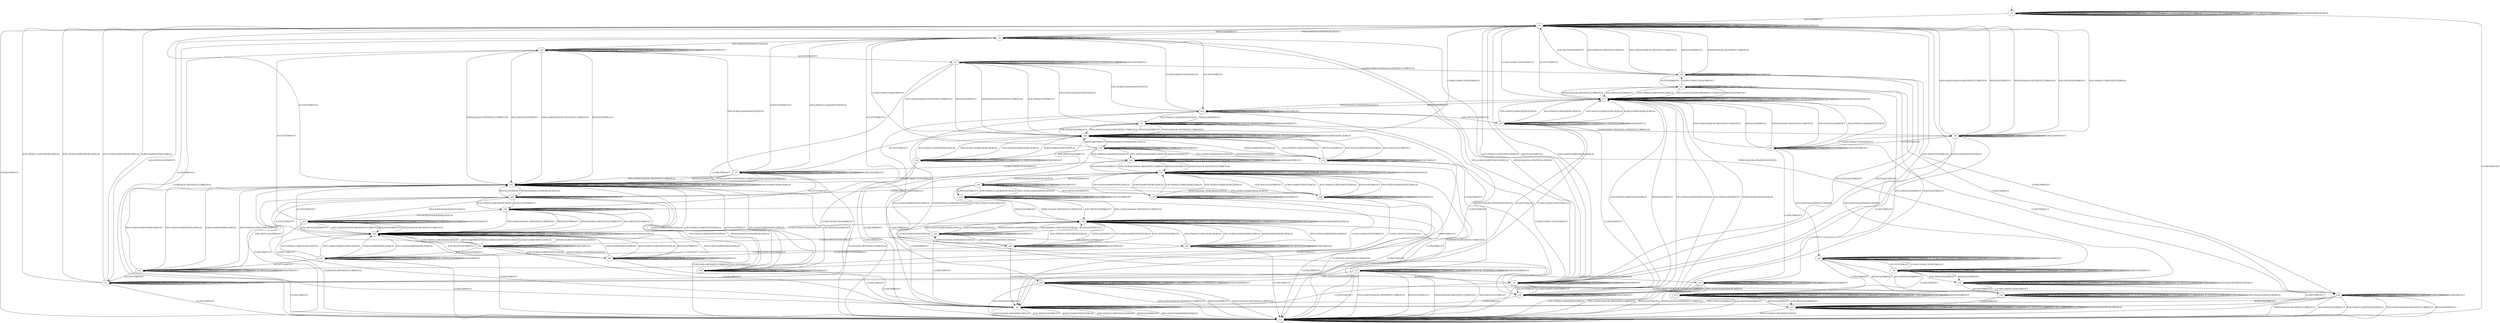 digraph h10 {
s0 [label="s0"];
s1 [label="s1"];
s2 [label="s2"];
s3 [label="s3"];
s4 [label="s4"];
s5 [label="s5"];
s6 [label="s6"];
s7 [label="s7"];
s8 [label="s8"];
s9 [label="s9"];
s10 [label="s10"];
s11 [label="s11"];
s12 [label="s12"];
s13 [label="s13"];
s14 [label="s14"];
s15 [label="s15"];
s16 [label="s16"];
s17 [label="s17"];
s18 [label="s18"];
s19 [label="s19"];
s20 [label="s20"];
s21 [label="s21"];
s22 [label="s22"];
s23 [label="s23"];
s24 [label="s24"];
s25 [label="s25"];
s26 [label="s26"];
s27 [label="s27"];
s28 [label="s28"];
s29 [label="s29"];
s30 [label="s30"];
s31 [label="s31"];
s32 [label="s32"];
s33 [label="s33"];
s34 [label="s34"];
s35 [label="s35"];
s36 [label="s36"];
s37 [label="s37"];
s38 [label="s38"];
s39 [label="s39"];
s40 [label="s40"];
s41 [label="s41"];
s42 [label="s42"];
s43 [label="s43"];
s44 [label="s44"];
s45 [label="s45"];
s46 [label="s46"];
s47 [label="s47"];
s48 [label="s48"];
s49 [label="s49"];
s50 [label="s50"];
s51 [label="s51"];
s52 [label="s52"];
s0 -> s0 [label="CLOSECONNECTION/TIMEOUT"];
s0 -> s0 [label="ACK+PSH(V,V,1)/RST(ZERO,ZERO,0)"];
s0 -> s0 [label="SYN+ACK(V,V,0)/RST(ZERO,ZERO,0)"];
s0 -> s0 [label="RST(V,V,0)/TIMEOUT"];
s0 -> s0 [label="ACCEPT/TIMEOUT"];
s0 -> s0 [label="FIN+ACK(V,V,0)/RST(ZERO,ZERO,0)"];
s0 -> s1 [label="LISTEN/TIMEOUT"];
s0 -> s0 [label="SYN(V,V,0)/ACK+RST(ZERO,NEXT,0)"];
s0 -> s0 [label="RCV/TIMEOUT"];
s0 -> s0 [label="ACK+RST(V,V,0)/TIMEOUT"];
s0 -> s12 [label="CLOSE/TIMEOUT"];
s0 -> s0 [label="SEND/TIMEOUT"];
s0 -> s0 [label="ACK(V,V,0)/RST(ZERO,ZERO,0)"];
s1 -> s1 [label="CLOSECONNECTION/TIMEOUT"];
s1 -> s1 [label="ACK+PSH(V,V,1)/RST(ZERO,ZERO,0)"];
s1 -> s1 [label="SYN+ACK(V,V,0)/RST(ZERO,ZERO,0)"];
s1 -> s1 [label="RST(V,V,0)/TIMEOUT"];
s1 -> s17 [label="ACCEPT/TIMEOUT"];
s1 -> s1 [label="FIN+ACK(V,V,0)/RST(ZERO,ZERO,0)"];
s1 -> s1 [label="LISTEN/TIMEOUT"];
s1 -> s2 [label="SYN(V,V,0)/ACK+SYN(FRESH,NEXT,0)"];
s1 -> s1 [label="RCV/TIMEOUT"];
s1 -> s1 [label="ACK+RST(V,V,0)/TIMEOUT"];
s1 -> s12 [label="CLOSE/TIMEOUT"];
s1 -> s1 [label="SEND/TIMEOUT"];
s1 -> s1 [label="ACK(V,V,0)/RST(ZERO,ZERO,0)"];
s2 -> s2 [label="CLOSECONNECTION/TIMEOUT"];
s2 -> s3 [label="ACK+PSH(V,V,1)/ACK(NEXT,NEXT,0)"];
s2 -> s4 [label="SYN+ACK(V,V,0)/RST(NEXT,ZERO,0)"];
s2 -> s1 [label="RST(V,V,0)/TIMEOUT"];
s2 -> s16 [label="ACCEPT/TIMEOUT"];
s2 -> s22 [label="FIN+ACK(V,V,0)/ACK(NEXT,NEXT,0)"];
s2 -> s2 [label="LISTEN/TIMEOUT"];
s2 -> s2 [label="SYN(V,V,0)/TIMEOUT"];
s2 -> s2 [label="RCV/TIMEOUT"];
s2 -> s5 [label="ACK+RST(V,V,0)/TIMEOUT"];
s2 -> s6 [label="CLOSE/TIMEOUT"];
s2 -> s2 [label="SEND/TIMEOUT"];
s2 -> s3 [label="ACK(V,V,0)/TIMEOUT"];
s3 -> s3 [label="CLOSECONNECTION/TIMEOUT"];
s3 -> s3 [label="ACK+PSH(V,V,1)/ACK(NEXT,NEXT,0)"];
s3 -> s47 [label="SYN+ACK(V,V,0)/ACK+RST(NEXT,CURRENT,0)"];
s3 -> s47 [label="RST(V,V,0)/TIMEOUT"];
s3 -> s7 [label="ACCEPT/TIMEOUT"];
s3 -> s22 [label="FIN+ACK(V,V,0)/ACK(NEXT,NEXT,0)"];
s3 -> s3 [label="LISTEN/TIMEOUT"];
s3 -> s47 [label="SYN(V,V,0)/ACK+RST(NEXT,CURRENT,0)"];
s3 -> s3 [label="RCV/TIMEOUT"];
s3 -> s47 [label="ACK+RST(V,V,0)/TIMEOUT"];
s3 -> s12 [label="CLOSE/ACK+RST(NEXT,CURRENT,0)"];
s3 -> s3 [label="SEND/TIMEOUT"];
s3 -> s3 [label="ACK(V,V,0)/TIMEOUT"];
s4 -> s4 [label="CLOSECONNECTION/TIMEOUT"];
s4 -> s1 [label="ACK+PSH(V,V,1)/RST(NEXT,ZERO,0)"];
s4 -> s4 [label="SYN+ACK(V,V,0)/RST(NEXT,ZERO,0)"];
s4 -> s1 [label="RST(V,V,0)/TIMEOUT"];
s4 -> s18 [label="ACCEPT/TIMEOUT"];
s4 -> s1 [label="FIN+ACK(V,V,0)/RST(NEXT,ZERO,0)"];
s4 -> s4 [label="LISTEN/TIMEOUT"];
s4 -> s2 [label="SYN(V,V,0)/ACK+SYN(FRESH,NEXT,0)"];
s4 -> s4 [label="RCV/TIMEOUT"];
s4 -> s1 [label="ACK+RST(V,V,0)/TIMEOUT"];
s4 -> s6 [label="CLOSE/TIMEOUT"];
s4 -> s4 [label="SEND/TIMEOUT"];
s4 -> s1 [label="ACK(V,V,0)/RST(NEXT,ZERO,0)"];
s5 -> s5 [label="CLOSECONNECTION/TIMEOUT"];
s5 -> s1 [label="ACK+PSH(V,V,1)/RST(ZERO,ZERO,0)"];
s5 -> s1 [label="SYN+ACK(V,V,0)/RST(ZERO,ZERO,0)"];
s5 -> s5 [label="RST(V,V,0)/TIMEOUT"];
s5 -> s50 [label="ACCEPT/TIMEOUT"];
s5 -> s1 [label="FIN+ACK(V,V,0)/RST(ZERO,ZERO,0)"];
s5 -> s5 [label="LISTEN/TIMEOUT"];
s5 -> s5 [label="SYN(V,V,0)/TIMEOUT"];
s5 -> s5 [label="RCV/TIMEOUT"];
s5 -> s5 [label="ACK+RST(V,V,0)/TIMEOUT"];
s5 -> s12 [label="CLOSE/TIMEOUT"];
s5 -> s5 [label="SEND/TIMEOUT"];
s5 -> s1 [label="ACK(V,V,0)/RST(ZERO,ZERO,0)"];
s6 -> s6 [label="CLOSECONNECTION/TIMEOUT"];
s6 -> s12 [label="ACK+PSH(V,V,1)/RST(NEXT,ZERO,0)"];
s6 -> s6 [label="SYN+ACK(V,V,0)/RST(NEXT,ZERO,0)"];
s6 -> s12 [label="RST(V,V,0)/TIMEOUT"];
s6 -> s6 [label="ACCEPT/TIMEOUT"];
s6 -> s12 [label="FIN+ACK(V,V,0)/RST(NEXT,ZERO,0)"];
s6 -> s6 [label="LISTEN/TIMEOUT"];
s6 -> s12 [label="SYN(V,V,0)/ACK+RST(ZERO,NEXT,0)"];
s6 -> s6 [label="RCV/TIMEOUT"];
s6 -> s12 [label="ACK+RST(V,V,0)/TIMEOUT"];
s6 -> s6 [label="CLOSE/TIMEOUT"];
s6 -> s6 [label="SEND/TIMEOUT"];
s6 -> s12 [label="ACK(V,V,0)/RST(NEXT,ZERO,0)"];
s7 -> s8 [label="CLOSECONNECTION/ACK+FIN(NEXT,CURRENT,0)"];
s7 -> s7 [label="ACK+PSH(V,V,1)/ACK(NEXT,NEXT,0)"];
s7 -> s28 [label="SYN+ACK(V,V,0)/ACK+RST(NEXT,CURRENT,0)"];
s7 -> s28 [label="RST(V,V,0)/TIMEOUT"];
s7 -> s7 [label="ACCEPT/TIMEOUT"];
s7 -> s23 [label="FIN+ACK(V,V,0)/ACK(NEXT,NEXT,0)"];
s7 -> s7 [label="LISTEN/TIMEOUT"];
s7 -> s28 [label="SYN(V,V,0)/ACK+RST(NEXT,CURRENT,0)"];
s7 -> s7 [label="RCV/TIMEOUT"];
s7 -> s28 [label="ACK+RST(V,V,0)/TIMEOUT"];
s7 -> s13 [label="CLOSE/TIMEOUT"];
s7 -> s7 [label="SEND/ACK+PSH(NEXT,CURRENT,1)"];
s7 -> s7 [label="ACK(V,V,0)/TIMEOUT"];
s8 -> s8 [label="CLOSECONNECTION/TIMEOUT"];
s8 -> s1 [label="ACK+PSH(V,V,1)/RST(NEXT,ZERO,0)"];
s8 -> s1 [label="SYN+ACK(V,V,0)/ACK+RST(NEXT,CURRENT,0)"];
s8 -> s1 [label="RST(V,V,0)/TIMEOUT"];
s8 -> s19 [label="ACCEPT/TIMEOUT"];
s8 -> s9 [label="FIN+ACK(V,V,0)/ACK(NEXT,NEXT,0)"];
s8 -> s8 [label="LISTEN/TIMEOUT"];
s8 -> s1 [label="SYN(V,V,0)/ACK+RST(NEXT,CURRENT,0)"];
s8 -> s8 [label="RCV/TIMEOUT"];
s8 -> s1 [label="ACK+RST(V,V,0)/TIMEOUT"];
s8 -> s14 [label="CLOSE/TIMEOUT"];
s8 -> s8 [label="SEND/TIMEOUT"];
s8 -> s8 [label="ACK(V,V,0)/TIMEOUT"];
s9 -> s9 [label="CLOSECONNECTION/TIMEOUT"];
s9 -> s9 [label="ACK+PSH(V,V,1)/ACK(NEXT,CURRENT,0)"];
s9 -> s9 [label="SYN+ACK(V,V,0)/ACK(NEXT,CURRENT,0)"];
s9 -> s10 [label="RST(V,V,0)/TIMEOUT"];
s9 -> s20 [label="ACCEPT/TIMEOUT"];
s9 -> s9 [label="FIN+ACK(V,V,0)/ACK(NEXT,CURRENT,0)"];
s9 -> s9 [label="LISTEN/TIMEOUT"];
s9 -> s9 [label="SYN(V,V,0)/TIMEOUT"];
s9 -> s9 [label="RCV/TIMEOUT"];
s9 -> s10 [label="ACK+RST(V,V,0)/TIMEOUT"];
s9 -> s15 [label="CLOSE/TIMEOUT"];
s9 -> s9 [label="SEND/TIMEOUT"];
s9 -> s9 [label="ACK(V,V,0)/TIMEOUT"];
s10 -> s10 [label="CLOSECONNECTION/TIMEOUT"];
s10 -> s10 [label="ACK+PSH(V,V,1)/ACK(FRESH,FRESH,0)"];
s10 -> s10 [label="SYN+ACK(V,V,0)/ACK(FRESH,FRESH,0)"];
s10 -> s10 [label="RST(V,V,0)/TIMEOUT"];
s10 -> s21 [label="ACCEPT/TIMEOUT"];
s10 -> s10 [label="FIN+ACK(V,V,0)/ACK(FRESH,FRESH,0)"];
s10 -> s10 [label="LISTEN/TIMEOUT"];
s10 -> s2 [label="SYN(V,V,0)/ACK+SYN(FRESH,NEXT,0)"];
s10 -> s10 [label="RCV/TIMEOUT"];
s10 -> s10 [label="ACK+RST(V,V,0)/TIMEOUT"];
s10 -> s11 [label="CLOSE/TIMEOUT"];
s10 -> s10 [label="SEND/TIMEOUT"];
s10 -> s10 [label="ACK(V,V,0)/ACK(FRESH,FRESH,0)"];
s11 -> s11 [label="CLOSECONNECTION/TIMEOUT"];
s11 -> s11 [label="ACK+PSH(V,V,1)/ACK(FRESH,FRESH,0)"];
s11 -> s11 [label="SYN+ACK(V,V,0)/ACK(FRESH,FRESH,0)"];
s11 -> s11 [label="RST(V,V,0)/TIMEOUT"];
s11 -> s11 [label="ACCEPT/TIMEOUT"];
s11 -> s11 [label="FIN+ACK(V,V,0)/ACK(FRESH,FRESH,0)"];
s11 -> s11 [label="LISTEN/TIMEOUT"];
s11 -> s12 [label="SYN(V,V,0)/ACK+RST(ZERO,NEXT,0)"];
s11 -> s11 [label="RCV/TIMEOUT"];
s11 -> s11 [label="ACK+RST(V,V,0)/TIMEOUT"];
s11 -> s11 [label="CLOSE/TIMEOUT"];
s11 -> s11 [label="SEND/TIMEOUT"];
s11 -> s11 [label="ACK(V,V,0)/ACK(FRESH,FRESH,0)"];
s12 -> s12 [label="CLOSECONNECTION/TIMEOUT"];
s12 -> s12 [label="ACK+PSH(V,V,1)/RST(ZERO,ZERO,0)"];
s12 -> s12 [label="SYN+ACK(V,V,0)/RST(ZERO,ZERO,0)"];
s12 -> s12 [label="RST(V,V,0)/TIMEOUT"];
s12 -> s12 [label="ACCEPT/TIMEOUT"];
s12 -> s12 [label="FIN+ACK(V,V,0)/RST(ZERO,ZERO,0)"];
s12 -> s12 [label="LISTEN/TIMEOUT"];
s12 -> s12 [label="SYN(V,V,0)/ACK+RST(ZERO,NEXT,0)"];
s12 -> s12 [label="RCV/TIMEOUT"];
s12 -> s12 [label="ACK+RST(V,V,0)/TIMEOUT"];
s12 -> s12 [label="CLOSE/TIMEOUT"];
s12 -> s12 [label="SEND/TIMEOUT"];
s12 -> s12 [label="ACK(V,V,0)/RST(ZERO,ZERO,0)"];
s13 -> s14 [label="CLOSECONNECTION/ACK+FIN(NEXT,CURRENT,0)"];
s13 -> s13 [label="ACK+PSH(V,V,1)/ACK(NEXT,NEXT,0)"];
s13 -> s12 [label="SYN+ACK(V,V,0)/ACK+RST(NEXT,CURRENT,0)"];
s13 -> s12 [label="RST(V,V,0)/TIMEOUT"];
s13 -> s13 [label="ACCEPT/TIMEOUT"];
s13 -> s24 [label="FIN+ACK(V,V,0)/ACK(NEXT,NEXT,0)"];
s13 -> s13 [label="LISTEN/TIMEOUT"];
s13 -> s12 [label="SYN(V,V,0)/ACK+RST(NEXT,CURRENT,0)"];
s13 -> s13 [label="RCV/TIMEOUT"];
s13 -> s12 [label="ACK+RST(V,V,0)/TIMEOUT"];
s13 -> s13 [label="CLOSE/TIMEOUT"];
s13 -> s13 [label="SEND/ACK+PSH(NEXT,CURRENT,1)"];
s13 -> s13 [label="ACK(V,V,0)/TIMEOUT"];
s14 -> s14 [label="CLOSECONNECTION/TIMEOUT"];
s14 -> s12 [label="ACK+PSH(V,V,1)/RST(NEXT,ZERO,0)"];
s14 -> s12 [label="SYN+ACK(V,V,0)/ACK+RST(NEXT,CURRENT,0)"];
s14 -> s12 [label="RST(V,V,0)/TIMEOUT"];
s14 -> s14 [label="ACCEPT/TIMEOUT"];
s14 -> s15 [label="FIN+ACK(V,V,0)/ACK(NEXT,NEXT,0)"];
s14 -> s14 [label="LISTEN/TIMEOUT"];
s14 -> s12 [label="SYN(V,V,0)/ACK+RST(NEXT,CURRENT,0)"];
s14 -> s14 [label="RCV/TIMEOUT"];
s14 -> s12 [label="ACK+RST(V,V,0)/TIMEOUT"];
s14 -> s14 [label="CLOSE/TIMEOUT"];
s14 -> s14 [label="SEND/TIMEOUT"];
s14 -> s14 [label="ACK(V,V,0)/TIMEOUT"];
s15 -> s15 [label="CLOSECONNECTION/TIMEOUT"];
s15 -> s15 [label="ACK+PSH(V,V,1)/ACK(NEXT,CURRENT,0)"];
s15 -> s15 [label="SYN+ACK(V,V,0)/ACK(NEXT,CURRENT,0)"];
s15 -> s11 [label="RST(V,V,0)/TIMEOUT"];
s15 -> s15 [label="ACCEPT/TIMEOUT"];
s15 -> s15 [label="FIN+ACK(V,V,0)/ACK(NEXT,CURRENT,0)"];
s15 -> s15 [label="LISTEN/TIMEOUT"];
s15 -> s15 [label="SYN(V,V,0)/TIMEOUT"];
s15 -> s15 [label="RCV/TIMEOUT"];
s15 -> s11 [label="ACK+RST(V,V,0)/TIMEOUT"];
s15 -> s15 [label="CLOSE/TIMEOUT"];
s15 -> s15 [label="SEND/TIMEOUT"];
s15 -> s15 [label="ACK(V,V,0)/TIMEOUT"];
s16 -> s2 [label="CLOSECONNECTION/TIMEOUT"];
s16 -> s7 [label="ACK+PSH(V,V,1)/ACK(NEXT,NEXT,0)"];
s16 -> s18 [label="SYN+ACK(V,V,0)/RST(NEXT,ZERO,0)"];
s16 -> s17 [label="RST(V,V,0)/TIMEOUT"];
s16 -> s16 [label="ACCEPT/TIMEOUT"];
s16 -> s23 [label="FIN+ACK(V,V,0)/ACK(NEXT,NEXT,0)"];
s16 -> s16 [label="LISTEN/TIMEOUT"];
s16 -> s16 [label="SYN(V,V,0)/TIMEOUT"];
s16 -> s16 [label="RCV/TIMEOUT"];
s16 -> s50 [label="ACK+RST(V,V,0)/TIMEOUT"];
s16 -> s6 [label="CLOSE/TIMEOUT"];
s16 -> s16 [label="SEND/TIMEOUT"];
s16 -> s7 [label="ACK(V,V,0)/TIMEOUT"];
s17 -> s1 [label="CLOSECONNECTION/TIMEOUT"];
s17 -> s17 [label="ACK+PSH(V,V,1)/RST(ZERO,ZERO,0)"];
s17 -> s17 [label="SYN+ACK(V,V,0)/RST(ZERO,ZERO,0)"];
s17 -> s17 [label="RST(V,V,0)/TIMEOUT"];
s17 -> s17 [label="ACCEPT/TIMEOUT"];
s17 -> s17 [label="FIN+ACK(V,V,0)/RST(ZERO,ZERO,0)"];
s17 -> s17 [label="LISTEN/TIMEOUT"];
s17 -> s16 [label="SYN(V,V,0)/ACK+SYN(FRESH,NEXT,0)"];
s17 -> s17 [label="RCV/TIMEOUT"];
s17 -> s17 [label="ACK+RST(V,V,0)/TIMEOUT"];
s17 -> s12 [label="CLOSE/TIMEOUT"];
s17 -> s17 [label="SEND/TIMEOUT"];
s17 -> s17 [label="ACK(V,V,0)/RST(ZERO,ZERO,0)"];
s18 -> s4 [label="CLOSECONNECTION/TIMEOUT"];
s18 -> s17 [label="ACK+PSH(V,V,1)/RST(NEXT,ZERO,0)"];
s18 -> s18 [label="SYN+ACK(V,V,0)/RST(NEXT,ZERO,0)"];
s18 -> s17 [label="RST(V,V,0)/TIMEOUT"];
s18 -> s18 [label="ACCEPT/TIMEOUT"];
s18 -> s17 [label="FIN+ACK(V,V,0)/RST(NEXT,ZERO,0)"];
s18 -> s18 [label="LISTEN/TIMEOUT"];
s18 -> s16 [label="SYN(V,V,0)/ACK+SYN(FRESH,NEXT,0)"];
s18 -> s18 [label="RCV/TIMEOUT"];
s18 -> s17 [label="ACK+RST(V,V,0)/TIMEOUT"];
s18 -> s6 [label="CLOSE/TIMEOUT"];
s18 -> s18 [label="SEND/TIMEOUT"];
s18 -> s17 [label="ACK(V,V,0)/RST(NEXT,ZERO,0)"];
s19 -> s8 [label="CLOSECONNECTION/TIMEOUT"];
s19 -> s17 [label="ACK+PSH(V,V,1)/RST(NEXT,ZERO,0)"];
s19 -> s17 [label="SYN+ACK(V,V,0)/ACK+RST(NEXT,CURRENT,0)"];
s19 -> s17 [label="RST(V,V,0)/TIMEOUT"];
s19 -> s19 [label="ACCEPT/TIMEOUT"];
s19 -> s20 [label="FIN+ACK(V,V,0)/ACK(NEXT,NEXT,0)"];
s19 -> s19 [label="LISTEN/TIMEOUT"];
s19 -> s17 [label="SYN(V,V,0)/ACK+RST(NEXT,CURRENT,0)"];
s19 -> s19 [label="RCV/TIMEOUT"];
s19 -> s17 [label="ACK+RST(V,V,0)/TIMEOUT"];
s19 -> s14 [label="CLOSE/TIMEOUT"];
s19 -> s19 [label="SEND/TIMEOUT"];
s19 -> s19 [label="ACK(V,V,0)/TIMEOUT"];
s20 -> s9 [label="CLOSECONNECTION/TIMEOUT"];
s20 -> s20 [label="ACK+PSH(V,V,1)/ACK(NEXT,CURRENT,0)"];
s20 -> s20 [label="SYN+ACK(V,V,0)/ACK(NEXT,CURRENT,0)"];
s20 -> s21 [label="RST(V,V,0)/TIMEOUT"];
s20 -> s20 [label="ACCEPT/TIMEOUT"];
s20 -> s20 [label="FIN+ACK(V,V,0)/ACK(NEXT,CURRENT,0)"];
s20 -> s20 [label="LISTEN/TIMEOUT"];
s20 -> s20 [label="SYN(V,V,0)/TIMEOUT"];
s20 -> s20 [label="RCV/TIMEOUT"];
s20 -> s21 [label="ACK+RST(V,V,0)/TIMEOUT"];
s20 -> s15 [label="CLOSE/TIMEOUT"];
s20 -> s20 [label="SEND/TIMEOUT"];
s20 -> s20 [label="ACK(V,V,0)/TIMEOUT"];
s21 -> s10 [label="CLOSECONNECTION/TIMEOUT"];
s21 -> s21 [label="ACK+PSH(V,V,1)/ACK(FRESH,FRESH,0)"];
s21 -> s21 [label="SYN+ACK(V,V,0)/ACK(FRESH,FRESH,0)"];
s21 -> s21 [label="RST(V,V,0)/TIMEOUT"];
s21 -> s21 [label="ACCEPT/TIMEOUT"];
s21 -> s21 [label="FIN+ACK(V,V,0)/ACK(FRESH,FRESH,0)"];
s21 -> s21 [label="LISTEN/TIMEOUT"];
s21 -> s16 [label="SYN(V,V,0)/ACK+SYN(FRESH,NEXT,0)"];
s21 -> s21 [label="RCV/TIMEOUT"];
s21 -> s21 [label="ACK+RST(V,V,0)/TIMEOUT"];
s21 -> s11 [label="CLOSE/TIMEOUT"];
s21 -> s21 [label="SEND/TIMEOUT"];
s21 -> s21 [label="ACK(V,V,0)/ACK(FRESH,FRESH,0)"];
s22 -> s22 [label="CLOSECONNECTION/TIMEOUT"];
s22 -> s22 [label="ACK+PSH(V,V,1)/ACK(NEXT,NEXT,0)"];
s22 -> s47 [label="SYN+ACK(V,V,0)/ACK+RST(NEXT,CURRENT,0)"];
s22 -> s47 [label="RST(V,V,0)/TIMEOUT"];
s22 -> s23 [label="ACCEPT/TIMEOUT"];
s22 -> s22 [label="FIN+ACK(V,V,0)/ACK(NEXT,NEXT,0)"];
s22 -> s22 [label="LISTEN/TIMEOUT"];
s22 -> s47 [label="SYN(V,V,0)/ACK+RST(NEXT,CURRENT,0)"];
s22 -> s22 [label="RCV/TIMEOUT"];
s22 -> s47 [label="ACK+RST(V,V,0)/TIMEOUT"];
s22 -> s12 [label="CLOSE/ACK+RST(NEXT,CURRENT,0)"];
s22 -> s22 [label="SEND/TIMEOUT"];
s22 -> s22 [label="ACK(V,V,0)/TIMEOUT"];
s23 -> s25 [label="CLOSECONNECTION/ACK+FIN(NEXT,CURRENT,0)"];
s23 -> s23 [label="ACK+PSH(V,V,1)/ACK(NEXT,NEXT,0)"];
s23 -> s28 [label="SYN+ACK(V,V,0)/ACK+RST(NEXT,CURRENT,0)"];
s23 -> s28 [label="RST(V,V,0)/TIMEOUT"];
s23 -> s23 [label="ACCEPT/TIMEOUT"];
s23 -> s23 [label="FIN+ACK(V,V,0)/ACK(NEXT,NEXT,0)"];
s23 -> s23 [label="LISTEN/TIMEOUT"];
s23 -> s28 [label="SYN(V,V,0)/ACK+RST(NEXT,CURRENT,0)"];
s23 -> s23 [label="RCV/TIMEOUT"];
s23 -> s28 [label="ACK+RST(V,V,0)/TIMEOUT"];
s23 -> s24 [label="CLOSE/TIMEOUT"];
s23 -> s23 [label="SEND/ACK+PSH(NEXT,CURRENT,1)"];
s23 -> s23 [label="ACK(V,V,0)/TIMEOUT"];
s24 -> s26 [label="CLOSECONNECTION/ACK+FIN(NEXT,CURRENT,0)"];
s24 -> s24 [label="ACK+PSH(V,V,1)/ACK(NEXT,NEXT,0)"];
s24 -> s12 [label="SYN+ACK(V,V,0)/ACK+RST(NEXT,CURRENT,0)"];
s24 -> s12 [label="RST(V,V,0)/TIMEOUT"];
s24 -> s24 [label="ACCEPT/TIMEOUT"];
s24 -> s24 [label="FIN+ACK(V,V,0)/ACK(NEXT,NEXT,0)"];
s24 -> s24 [label="LISTEN/TIMEOUT"];
s24 -> s12 [label="SYN(V,V,0)/ACK+RST(NEXT,CURRENT,0)"];
s24 -> s24 [label="RCV/TIMEOUT"];
s24 -> s12 [label="ACK+RST(V,V,0)/TIMEOUT"];
s24 -> s24 [label="CLOSE/TIMEOUT"];
s24 -> s24 [label="SEND/ACK+PSH(NEXT,CURRENT,1)"];
s24 -> s24 [label="ACK(V,V,0)/TIMEOUT"];
s25 -> s25 [label="CLOSECONNECTION/TIMEOUT"];
s25 -> s1 [label="ACK+PSH(V,V,1)/RST(NEXT,ZERO,0)"];
s25 -> s1 [label="SYN+ACK(V,V,0)/ACK+RST(NEXT,CURRENT,0)"];
s25 -> s1 [label="RST(V,V,0)/TIMEOUT"];
s25 -> s27 [label="ACCEPT/TIMEOUT"];
s25 -> s4 [label="FIN+ACK(V,V,0)/TIMEOUT"];
s25 -> s25 [label="LISTEN/TIMEOUT"];
s25 -> s1 [label="SYN(V,V,0)/ACK+RST(NEXT,CURRENT,0)"];
s25 -> s25 [label="RCV/TIMEOUT"];
s25 -> s1 [label="ACK+RST(V,V,0)/TIMEOUT"];
s25 -> s26 [label="CLOSE/TIMEOUT"];
s25 -> s25 [label="SEND/TIMEOUT"];
s25 -> s4 [label="ACK(V,V,0)/TIMEOUT"];
s26 -> s26 [label="CLOSECONNECTION/TIMEOUT"];
s26 -> s12 [label="ACK+PSH(V,V,1)/RST(NEXT,ZERO,0)"];
s26 -> s12 [label="SYN+ACK(V,V,0)/ACK+RST(NEXT,CURRENT,0)"];
s26 -> s12 [label="RST(V,V,0)/TIMEOUT"];
s26 -> s26 [label="ACCEPT/TIMEOUT"];
s26 -> s6 [label="FIN+ACK(V,V,0)/TIMEOUT"];
s26 -> s26 [label="LISTEN/TIMEOUT"];
s26 -> s12 [label="SYN(V,V,0)/ACK+RST(NEXT,CURRENT,0)"];
s26 -> s26 [label="RCV/TIMEOUT"];
s26 -> s12 [label="ACK+RST(V,V,0)/TIMEOUT"];
s26 -> s26 [label="CLOSE/TIMEOUT"];
s26 -> s26 [label="SEND/TIMEOUT"];
s26 -> s6 [label="ACK(V,V,0)/TIMEOUT"];
s27 -> s25 [label="CLOSECONNECTION/TIMEOUT"];
s27 -> s17 [label="ACK+PSH(V,V,1)/RST(NEXT,ZERO,0)"];
s27 -> s17 [label="SYN+ACK(V,V,0)/ACK+RST(NEXT,CURRENT,0)"];
s27 -> s17 [label="RST(V,V,0)/TIMEOUT"];
s27 -> s27 [label="ACCEPT/TIMEOUT"];
s27 -> s18 [label="FIN+ACK(V,V,0)/TIMEOUT"];
s27 -> s27 [label="LISTEN/TIMEOUT"];
s27 -> s17 [label="SYN(V,V,0)/ACK+RST(NEXT,CURRENT,0)"];
s27 -> s27 [label="RCV/TIMEOUT"];
s27 -> s17 [label="ACK+RST(V,V,0)/TIMEOUT"];
s27 -> s26 [label="CLOSE/TIMEOUT"];
s27 -> s27 [label="SEND/TIMEOUT"];
s27 -> s18 [label="ACK(V,V,0)/TIMEOUT"];
s28 -> s1 [label="CLOSECONNECTION/TIMEOUT"];
s28 -> s28 [label="ACK+PSH(V,V,1)/RST(ZERO,ZERO,0)"];
s28 -> s28 [label="SYN+ACK(V,V,0)/RST(ZERO,ZERO,0)"];
s28 -> s28 [label="RST(V,V,0)/TIMEOUT"];
s28 -> s28 [label="ACCEPT/TIMEOUT"];
s28 -> s28 [label="FIN+ACK(V,V,0)/RST(ZERO,ZERO,0)"];
s28 -> s28 [label="LISTEN/TIMEOUT"];
s28 -> s29 [label="SYN(V,V,0)/ACK+SYN(FRESH,NEXT,0)"];
s28 -> s28 [label="RCV/TIMEOUT"];
s28 -> s28 [label="ACK+RST(V,V,0)/TIMEOUT"];
s28 -> s12 [label="CLOSE/TIMEOUT"];
s28 -> s28 [label="SEND/TIMEOUT"];
s28 -> s28 [label="ACK(V,V,0)/RST(ZERO,ZERO,0)"];
s29 -> s2 [label="CLOSECONNECTION/TIMEOUT"];
s29 -> s30 [label="ACK+PSH(V,V,1)/ACK(NEXT,NEXT,0)"];
s29 -> s31 [label="SYN+ACK(V,V,0)/RST(NEXT,ZERO,0)"];
s29 -> s28 [label="RST(V,V,0)/TIMEOUT"];
s29 -> s29 [label="ACCEPT/TIMEOUT"];
s29 -> s30 [label="FIN+ACK(V,V,0)/ACK(NEXT,NEXT,0)"];
s29 -> s29 [label="LISTEN/TIMEOUT"];
s29 -> s29 [label="SYN(V,V,0)/TIMEOUT"];
s29 -> s29 [label="RCV/TIMEOUT"];
s29 -> s32 [label="ACK+RST(V,V,0)/TIMEOUT"];
s29 -> s6 [label="CLOSE/TIMEOUT"];
s29 -> s29 [label="SEND/TIMEOUT"];
s29 -> s30 [label="ACK(V,V,0)/TIMEOUT"];
s30 -> s3 [label="CLOSECONNECTION/TIMEOUT"];
s30 -> s30 [label="ACK+PSH(V,V,1)/ACK(NEXT,NEXT,0)"];
s30 -> s33 [label="SYN+ACK(V,V,0)/ACK+RST(NEXT,CURRENT,0)"];
s30 -> s33 [label="RST(V,V,0)/TIMEOUT"];
s30 -> s30 [label="ACCEPT/TIMEOUT"];
s30 -> s30 [label="FIN+ACK(V,V,0)/ACK(NEXT,NEXT,0)"];
s30 -> s30 [label="LISTEN/TIMEOUT"];
s30 -> s33 [label="SYN(V,V,0)/ACK+RST(NEXT,CURRENT,0)"];
s30 -> s30 [label="RCV/TIMEOUT"];
s30 -> s33 [label="ACK+RST(V,V,0)/TIMEOUT"];
s30 -> s12 [label="CLOSE/ACK+RST(NEXT,CURRENT,0)"];
s30 -> s30 [label="SEND/TIMEOUT"];
s30 -> s30 [label="ACK(V,V,0)/TIMEOUT"];
s31 -> s4 [label="CLOSECONNECTION/TIMEOUT"];
s31 -> s28 [label="ACK+PSH(V,V,1)/RST(NEXT,ZERO,0)"];
s31 -> s31 [label="SYN+ACK(V,V,0)/RST(NEXT,ZERO,0)"];
s31 -> s28 [label="RST(V,V,0)/TIMEOUT"];
s31 -> s31 [label="ACCEPT/TIMEOUT"];
s31 -> s28 [label="FIN+ACK(V,V,0)/RST(NEXT,ZERO,0)"];
s31 -> s31 [label="LISTEN/TIMEOUT"];
s31 -> s29 [label="SYN(V,V,0)/ACK+SYN(FRESH,NEXT,0)"];
s31 -> s31 [label="RCV/TIMEOUT"];
s31 -> s28 [label="ACK+RST(V,V,0)/TIMEOUT"];
s31 -> s6 [label="CLOSE/TIMEOUT"];
s31 -> s31 [label="SEND/TIMEOUT"];
s31 -> s28 [label="ACK(V,V,0)/RST(NEXT,ZERO,0)"];
s32 -> s5 [label="CLOSECONNECTION/TIMEOUT"];
s32 -> s28 [label="ACK+PSH(V,V,1)/RST(ZERO,ZERO,0)"];
s32 -> s28 [label="SYN+ACK(V,V,0)/RST(ZERO,ZERO,0)"];
s32 -> s32 [label="RST(V,V,0)/TIMEOUT"];
s32 -> s32 [label="ACCEPT/TIMEOUT"];
s32 -> s28 [label="FIN+ACK(V,V,0)/RST(ZERO,ZERO,0)"];
s32 -> s32 [label="LISTEN/TIMEOUT"];
s32 -> s32 [label="SYN(V,V,0)/TIMEOUT"];
s32 -> s32 [label="RCV/TIMEOUT"];
s32 -> s32 [label="ACK+RST(V,V,0)/TIMEOUT"];
s32 -> s12 [label="CLOSE/TIMEOUT"];
s32 -> s32 [label="SEND/TIMEOUT"];
s32 -> s28 [label="ACK(V,V,0)/RST(ZERO,ZERO,0)"];
s33 -> s47 [label="CLOSECONNECTION/TIMEOUT"];
s33 -> s33 [label="ACK+PSH(V,V,1)/RST(ZERO,ZERO,0)"];
s33 -> s33 [label="SYN+ACK(V,V,0)/RST(ZERO,ZERO,0)"];
s33 -> s33 [label="RST(V,V,0)/TIMEOUT"];
s33 -> s33 [label="ACCEPT/TIMEOUT"];
s33 -> s33 [label="FIN+ACK(V,V,0)/RST(ZERO,ZERO,0)"];
s33 -> s33 [label="LISTEN/TIMEOUT"];
s33 -> s34 [label="SYN(V,V,0)/ACK+SYN(FRESH,NEXT,0)"];
s33 -> s33 [label="RCV/TIMEOUT"];
s33 -> s33 [label="ACK+RST(V,V,0)/TIMEOUT"];
s33 -> s12 [label="CLOSE/TIMEOUT"];
s33 -> s33 [label="SEND/TIMEOUT"];
s33 -> s33 [label="ACK(V,V,0)/RST(ZERO,ZERO,0)"];
s34 -> s48 [label="CLOSECONNECTION/TIMEOUT"];
s34 -> s35 [label="ACK+PSH(V,V,1)/ACK(NEXT,NEXT,0)"];
s34 -> s36 [label="SYN+ACK(V,V,0)/RST(NEXT,ZERO,0)"];
s34 -> s33 [label="RST(V,V,0)/TIMEOUT"];
s34 -> s34 [label="ACCEPT/TIMEOUT"];
s34 -> s35 [label="FIN+ACK(V,V,0)/ACK(NEXT,NEXT,0)"];
s34 -> s34 [label="LISTEN/TIMEOUT"];
s34 -> s34 [label="SYN(V,V,0)/TIMEOUT"];
s34 -> s34 [label="RCV/TIMEOUT"];
s34 -> s37 [label="ACK+RST(V,V,0)/TIMEOUT"];
s34 -> s6 [label="CLOSE/TIMEOUT"];
s34 -> s34 [label="SEND/TIMEOUT"];
s34 -> s35 [label="ACK(V,V,0)/TIMEOUT"];
s35 -> s38 [label="CLOSECONNECTION/TIMEOUT"];
s35 -> s35 [label="ACK+PSH(V,V,1)/ACK(NEXT,NEXT,0)"];
s35 -> s39 [label="SYN+ACK(V,V,0)/ACK+RST(NEXT,CURRENT,0)"];
s35 -> s39 [label="RST(V,V,0)/TIMEOUT"];
s35 -> s35 [label="ACCEPT/TIMEOUT"];
s35 -> s35 [label="FIN+ACK(V,V,0)/ACK(NEXT,NEXT,0)"];
s35 -> s35 [label="LISTEN/TIMEOUT"];
s35 -> s39 [label="SYN(V,V,0)/ACK+RST(NEXT,CURRENT,0)"];
s35 -> s35 [label="RCV/TIMEOUT"];
s35 -> s39 [label="ACK+RST(V,V,0)/TIMEOUT"];
s35 -> s12 [label="CLOSE/ACK+RST(NEXT,CURRENT,0)"];
s35 -> s35 [label="SEND/TIMEOUT"];
s35 -> s35 [label="ACK(V,V,0)/TIMEOUT"];
s36 -> s49 [label="CLOSECONNECTION/TIMEOUT"];
s36 -> s33 [label="ACK+PSH(V,V,1)/RST(NEXT,ZERO,0)"];
s36 -> s36 [label="SYN+ACK(V,V,0)/RST(NEXT,ZERO,0)"];
s36 -> s33 [label="RST(V,V,0)/TIMEOUT"];
s36 -> s36 [label="ACCEPT/TIMEOUT"];
s36 -> s33 [label="FIN+ACK(V,V,0)/RST(NEXT,ZERO,0)"];
s36 -> s36 [label="LISTEN/TIMEOUT"];
s36 -> s34 [label="SYN(V,V,0)/ACK+SYN(FRESH,NEXT,0)"];
s36 -> s36 [label="RCV/TIMEOUT"];
s36 -> s33 [label="ACK+RST(V,V,0)/TIMEOUT"];
s36 -> s6 [label="CLOSE/TIMEOUT"];
s36 -> s36 [label="SEND/TIMEOUT"];
s36 -> s33 [label="ACK(V,V,0)/RST(NEXT,ZERO,0)"];
s37 -> s52 [label="CLOSECONNECTION/TIMEOUT"];
s37 -> s33 [label="ACK+PSH(V,V,1)/RST(ZERO,ZERO,0)"];
s37 -> s33 [label="SYN+ACK(V,V,0)/RST(ZERO,ZERO,0)"];
s37 -> s37 [label="RST(V,V,0)/TIMEOUT"];
s37 -> s37 [label="ACCEPT/TIMEOUT"];
s37 -> s33 [label="FIN+ACK(V,V,0)/RST(ZERO,ZERO,0)"];
s37 -> s37 [label="LISTEN/TIMEOUT"];
s37 -> s37 [label="SYN(V,V,0)/TIMEOUT"];
s37 -> s37 [label="RCV/TIMEOUT"];
s37 -> s37 [label="ACK+RST(V,V,0)/TIMEOUT"];
s37 -> s12 [label="CLOSE/TIMEOUT"];
s37 -> s37 [label="SEND/TIMEOUT"];
s37 -> s33 [label="ACK(V,V,0)/RST(ZERO,ZERO,0)"];
s38 -> s38 [label="CLOSECONNECTION/TIMEOUT"];
s38 -> s38 [label="ACK+PSH(V,V,1)/ACK(NEXT,NEXT,0)"];
s38 -> s40 [label="SYN+ACK(V,V,0)/ACK+RST(NEXT,CURRENT,0)"];
s38 -> s40 [label="RST(V,V,0)/TIMEOUT"];
s38 -> s3 [label="ACCEPT/TIMEOUT"];
s38 -> s41 [label="FIN+ACK(V,V,0)/ACK(NEXT,NEXT,0)"];
s38 -> s38 [label="LISTEN/TIMEOUT"];
s38 -> s40 [label="SYN(V,V,0)/ACK+RST(NEXT,CURRENT,0)"];
s38 -> s38 [label="RCV/TIMEOUT"];
s38 -> s40 [label="ACK+RST(V,V,0)/TIMEOUT"];
s38 -> s12 [label="CLOSE/ACK+RST(NEXT,CURRENT,0)"];
s38 -> s38 [label="SEND/TIMEOUT"];
s38 -> s38 [label="ACK(V,V,0)/TIMEOUT"];
s39 -> s40 [label="CLOSECONNECTION/TIMEOUT"];
s39 -> s39 [label="ACK+PSH(V,V,1)/RST(ZERO,ZERO,0)"];
s39 -> s39 [label="SYN+ACK(V,V,0)/RST(ZERO,ZERO,0)"];
s39 -> s39 [label="RST(V,V,0)/TIMEOUT"];
s39 -> s39 [label="ACCEPT/TIMEOUT"];
s39 -> s39 [label="FIN+ACK(V,V,0)/RST(ZERO,ZERO,0)"];
s39 -> s39 [label="LISTEN/TIMEOUT"];
s39 -> s42 [label="SYN(V,V,0)/ACK+SYN(FRESH,NEXT,0)"];
s39 -> s39 [label="RCV/TIMEOUT"];
s39 -> s39 [label="ACK+RST(V,V,0)/TIMEOUT"];
s39 -> s12 [label="CLOSE/TIMEOUT"];
s39 -> s39 [label="SEND/TIMEOUT"];
s39 -> s39 [label="ACK(V,V,0)/RST(ZERO,ZERO,0)"];
s40 -> s40 [label="CLOSECONNECTION/TIMEOUT"];
s40 -> s40 [label="ACK+PSH(V,V,1)/RST(ZERO,ZERO,0)"];
s40 -> s40 [label="SYN+ACK(V,V,0)/RST(ZERO,ZERO,0)"];
s40 -> s40 [label="RST(V,V,0)/TIMEOUT"];
s40 -> s47 [label="ACCEPT/TIMEOUT"];
s40 -> s40 [label="FIN+ACK(V,V,0)/RST(ZERO,ZERO,0)"];
s40 -> s40 [label="LISTEN/TIMEOUT"];
s40 -> s43 [label="SYN(V,V,0)/ACK+SYN(FRESH,NEXT,0)"];
s40 -> s40 [label="RCV/TIMEOUT"];
s40 -> s40 [label="ACK+RST(V,V,0)/TIMEOUT"];
s40 -> s12 [label="CLOSE/TIMEOUT"];
s40 -> s40 [label="SEND/TIMEOUT"];
s40 -> s40 [label="ACK(V,V,0)/RST(ZERO,ZERO,0)"];
s41 -> s41 [label="CLOSECONNECTION/TIMEOUT"];
s41 -> s41 [label="ACK+PSH(V,V,1)/ACK(NEXT,NEXT,0)"];
s41 -> s40 [label="SYN+ACK(V,V,0)/ACK+RST(NEXT,CURRENT,0)"];
s41 -> s40 [label="RST(V,V,0)/TIMEOUT"];
s41 -> s22 [label="ACCEPT/TIMEOUT"];
s41 -> s41 [label="FIN+ACK(V,V,0)/ACK(NEXT,NEXT,0)"];
s41 -> s41 [label="LISTEN/TIMEOUT"];
s41 -> s40 [label="SYN(V,V,0)/ACK+RST(NEXT,CURRENT,0)"];
s41 -> s41 [label="RCV/TIMEOUT"];
s41 -> s40 [label="ACK+RST(V,V,0)/TIMEOUT"];
s41 -> s12 [label="CLOSE/ACK+RST(NEXT,CURRENT,0)"];
s41 -> s41 [label="SEND/TIMEOUT"];
s41 -> s41 [label="ACK(V,V,0)/TIMEOUT"];
s42 -> s43 [label="CLOSECONNECTION/TIMEOUT"];
s42 -> s39 [label="ACK+PSH(V,V,1)/RST(NEXT,ZERO,0)"];
s42 -> s44 [label="SYN+ACK(V,V,0)/RST(NEXT,ZERO,0)"];
s42 -> s39 [label="RST(V,V,0)/TIMEOUT"];
s42 -> s42 [label="ACCEPT/TIMEOUT"];
s42 -> s39 [label="FIN+ACK(V,V,0)/RST(NEXT,ZERO,0)"];
s42 -> s42 [label="LISTEN/TIMEOUT"];
s42 -> s42 [label="SYN(V,V,0)/TIMEOUT"];
s42 -> s42 [label="RCV/TIMEOUT"];
s42 -> s45 [label="ACK+RST(V,V,0)/TIMEOUT"];
s42 -> s6 [label="CLOSE/TIMEOUT"];
s42 -> s42 [label="SEND/TIMEOUT"];
s42 -> s39 [label="ACK(V,V,0)/RST(NEXT,ZERO,0)"];
s43 -> s43 [label="CLOSECONNECTION/TIMEOUT"];
s43 -> s40 [label="ACK+PSH(V,V,1)/RST(NEXT,ZERO,0)"];
s43 -> s46 [label="SYN+ACK(V,V,0)/RST(NEXT,ZERO,0)"];
s43 -> s40 [label="RST(V,V,0)/TIMEOUT"];
s43 -> s48 [label="ACCEPT/TIMEOUT"];
s43 -> s40 [label="FIN+ACK(V,V,0)/RST(NEXT,ZERO,0)"];
s43 -> s43 [label="LISTEN/TIMEOUT"];
s43 -> s43 [label="SYN(V,V,0)/TIMEOUT"];
s43 -> s43 [label="RCV/TIMEOUT"];
s43 -> s51 [label="ACK+RST(V,V,0)/TIMEOUT"];
s43 -> s6 [label="CLOSE/TIMEOUT"];
s43 -> s43 [label="SEND/TIMEOUT"];
s43 -> s40 [label="ACK(V,V,0)/RST(NEXT,ZERO,0)"];
s44 -> s46 [label="CLOSECONNECTION/TIMEOUT"];
s44 -> s39 [label="ACK+PSH(V,V,1)/RST(NEXT,ZERO,0)"];
s44 -> s44 [label="SYN+ACK(V,V,0)/RST(NEXT,ZERO,0)"];
s44 -> s39 [label="RST(V,V,0)/TIMEOUT"];
s44 -> s44 [label="ACCEPT/TIMEOUT"];
s44 -> s39 [label="FIN+ACK(V,V,0)/RST(NEXT,ZERO,0)"];
s44 -> s44 [label="LISTEN/TIMEOUT"];
s44 -> s42 [label="SYN(V,V,0)/ACK+SYN(FRESH,NEXT,0)"];
s44 -> s44 [label="RCV/TIMEOUT"];
s44 -> s39 [label="ACK+RST(V,V,0)/TIMEOUT"];
s44 -> s6 [label="CLOSE/TIMEOUT"];
s44 -> s44 [label="SEND/TIMEOUT"];
s44 -> s39 [label="ACK(V,V,0)/RST(NEXT,ZERO,0)"];
s45 -> s51 [label="CLOSECONNECTION/TIMEOUT"];
s45 -> s39 [label="ACK+PSH(V,V,1)/RST(ZERO,ZERO,0)"];
s45 -> s39 [label="SYN+ACK(V,V,0)/RST(ZERO,ZERO,0)"];
s45 -> s45 [label="RST(V,V,0)/TIMEOUT"];
s45 -> s45 [label="ACCEPT/TIMEOUT"];
s45 -> s39 [label="FIN+ACK(V,V,0)/RST(ZERO,ZERO,0)"];
s45 -> s45 [label="LISTEN/TIMEOUT"];
s45 -> s45 [label="SYN(V,V,0)/TIMEOUT"];
s45 -> s45 [label="RCV/TIMEOUT"];
s45 -> s45 [label="ACK+RST(V,V,0)/TIMEOUT"];
s45 -> s12 [label="CLOSE/TIMEOUT"];
s45 -> s45 [label="SEND/TIMEOUT"];
s45 -> s39 [label="ACK(V,V,0)/RST(ZERO,ZERO,0)"];
s46 -> s46 [label="CLOSECONNECTION/TIMEOUT"];
s46 -> s40 [label="ACK+PSH(V,V,1)/RST(NEXT,ZERO,0)"];
s46 -> s46 [label="SYN+ACK(V,V,0)/RST(NEXT,ZERO,0)"];
s46 -> s40 [label="RST(V,V,0)/TIMEOUT"];
s46 -> s49 [label="ACCEPT/TIMEOUT"];
s46 -> s40 [label="FIN+ACK(V,V,0)/RST(NEXT,ZERO,0)"];
s46 -> s46 [label="LISTEN/TIMEOUT"];
s46 -> s43 [label="SYN(V,V,0)/ACK+SYN(FRESH,NEXT,0)"];
s46 -> s46 [label="RCV/TIMEOUT"];
s46 -> s40 [label="ACK+RST(V,V,0)/TIMEOUT"];
s46 -> s6 [label="CLOSE/TIMEOUT"];
s46 -> s46 [label="SEND/TIMEOUT"];
s46 -> s40 [label="ACK(V,V,0)/RST(NEXT,ZERO,0)"];
s47 -> s47 [label="CLOSECONNECTION/TIMEOUT"];
s47 -> s47 [label="ACK+PSH(V,V,1)/RST(ZERO,ZERO,0)"];
s47 -> s47 [label="SYN+ACK(V,V,0)/RST(ZERO,ZERO,0)"];
s47 -> s47 [label="RST(V,V,0)/TIMEOUT"];
s47 -> s1 [label="ACCEPT/TIMEOUT"];
s47 -> s47 [label="FIN+ACK(V,V,0)/RST(ZERO,ZERO,0)"];
s47 -> s47 [label="LISTEN/TIMEOUT"];
s47 -> s48 [label="SYN(V,V,0)/ACK+SYN(FRESH,NEXT,0)"];
s47 -> s47 [label="RCV/TIMEOUT"];
s47 -> s47 [label="ACK+RST(V,V,0)/TIMEOUT"];
s47 -> s12 [label="CLOSE/TIMEOUT"];
s47 -> s47 [label="SEND/TIMEOUT"];
s47 -> s47 [label="ACK(V,V,0)/RST(ZERO,ZERO,0)"];
s48 -> s48 [label="CLOSECONNECTION/TIMEOUT"];
s48 -> s38 [label="ACK+PSH(V,V,1)/ACK(NEXT,NEXT,0)"];
s48 -> s49 [label="SYN+ACK(V,V,0)/RST(NEXT,ZERO,0)"];
s48 -> s47 [label="RST(V,V,0)/TIMEOUT"];
s48 -> s2 [label="ACCEPT/TIMEOUT"];
s48 -> s41 [label="FIN+ACK(V,V,0)/ACK(NEXT,NEXT,0)"];
s48 -> s48 [label="LISTEN/TIMEOUT"];
s48 -> s48 [label="SYN(V,V,0)/TIMEOUT"];
s48 -> s48 [label="RCV/TIMEOUT"];
s48 -> s52 [label="ACK+RST(V,V,0)/TIMEOUT"];
s48 -> s6 [label="CLOSE/TIMEOUT"];
s48 -> s48 [label="SEND/TIMEOUT"];
s48 -> s38 [label="ACK(V,V,0)/TIMEOUT"];
s49 -> s49 [label="CLOSECONNECTION/TIMEOUT"];
s49 -> s47 [label="ACK+PSH(V,V,1)/RST(NEXT,ZERO,0)"];
s49 -> s49 [label="SYN+ACK(V,V,0)/RST(NEXT,ZERO,0)"];
s49 -> s47 [label="RST(V,V,0)/TIMEOUT"];
s49 -> s4 [label="ACCEPT/TIMEOUT"];
s49 -> s47 [label="FIN+ACK(V,V,0)/RST(NEXT,ZERO,0)"];
s49 -> s49 [label="LISTEN/TIMEOUT"];
s49 -> s48 [label="SYN(V,V,0)/ACK+SYN(FRESH,NEXT,0)"];
s49 -> s49 [label="RCV/TIMEOUT"];
s49 -> s47 [label="ACK+RST(V,V,0)/TIMEOUT"];
s49 -> s6 [label="CLOSE/TIMEOUT"];
s49 -> s49 [label="SEND/TIMEOUT"];
s49 -> s47 [label="ACK(V,V,0)/RST(NEXT,ZERO,0)"];
s50 -> s5 [label="CLOSECONNECTION/TIMEOUT"];
s50 -> s17 [label="ACK+PSH(V,V,1)/RST(ZERO,ZERO,0)"];
s50 -> s17 [label="SYN+ACK(V,V,0)/RST(ZERO,ZERO,0)"];
s50 -> s50 [label="RST(V,V,0)/TIMEOUT"];
s50 -> s50 [label="ACCEPT/TIMEOUT"];
s50 -> s17 [label="FIN+ACK(V,V,0)/RST(ZERO,ZERO,0)"];
s50 -> s50 [label="LISTEN/TIMEOUT"];
s50 -> s50 [label="SYN(V,V,0)/TIMEOUT"];
s50 -> s50 [label="RCV/TIMEOUT"];
s50 -> s50 [label="ACK+RST(V,V,0)/TIMEOUT"];
s50 -> s12 [label="CLOSE/TIMEOUT"];
s50 -> s50 [label="SEND/TIMEOUT"];
s50 -> s17 [label="ACK(V,V,0)/RST(ZERO,ZERO,0)"];
s51 -> s51 [label="CLOSECONNECTION/TIMEOUT"];
s51 -> s40 [label="ACK+PSH(V,V,1)/RST(ZERO,ZERO,0)"];
s51 -> s40 [label="SYN+ACK(V,V,0)/RST(ZERO,ZERO,0)"];
s51 -> s51 [label="RST(V,V,0)/TIMEOUT"];
s51 -> s52 [label="ACCEPT/TIMEOUT"];
s51 -> s40 [label="FIN+ACK(V,V,0)/RST(ZERO,ZERO,0)"];
s51 -> s51 [label="LISTEN/TIMEOUT"];
s51 -> s51 [label="SYN(V,V,0)/TIMEOUT"];
s51 -> s51 [label="RCV/TIMEOUT"];
s51 -> s51 [label="ACK+RST(V,V,0)/TIMEOUT"];
s51 -> s12 [label="CLOSE/TIMEOUT"];
s51 -> s51 [label="SEND/TIMEOUT"];
s51 -> s40 [label="ACK(V,V,0)/RST(ZERO,ZERO,0)"];
s52 -> s52 [label="CLOSECONNECTION/TIMEOUT"];
s52 -> s47 [label="ACK+PSH(V,V,1)/RST(ZERO,ZERO,0)"];
s52 -> s47 [label="SYN+ACK(V,V,0)/RST(ZERO,ZERO,0)"];
s52 -> s52 [label="RST(V,V,0)/TIMEOUT"];
s52 -> s5 [label="ACCEPT/TIMEOUT"];
s52 -> s47 [label="FIN+ACK(V,V,0)/RST(ZERO,ZERO,0)"];
s52 -> s52 [label="LISTEN/TIMEOUT"];
s52 -> s52 [label="SYN(V,V,0)/TIMEOUT"];
s52 -> s52 [label="RCV/TIMEOUT"];
s52 -> s52 [label="ACK+RST(V,V,0)/TIMEOUT"];
s52 -> s12 [label="CLOSE/TIMEOUT"];
s52 -> s52 [label="SEND/TIMEOUT"];
s52 -> s47 [label="ACK(V,V,0)/RST(ZERO,ZERO,0)"];
__start0 [shape=none, label=""];
__start0 -> s0 [label=""];
}
